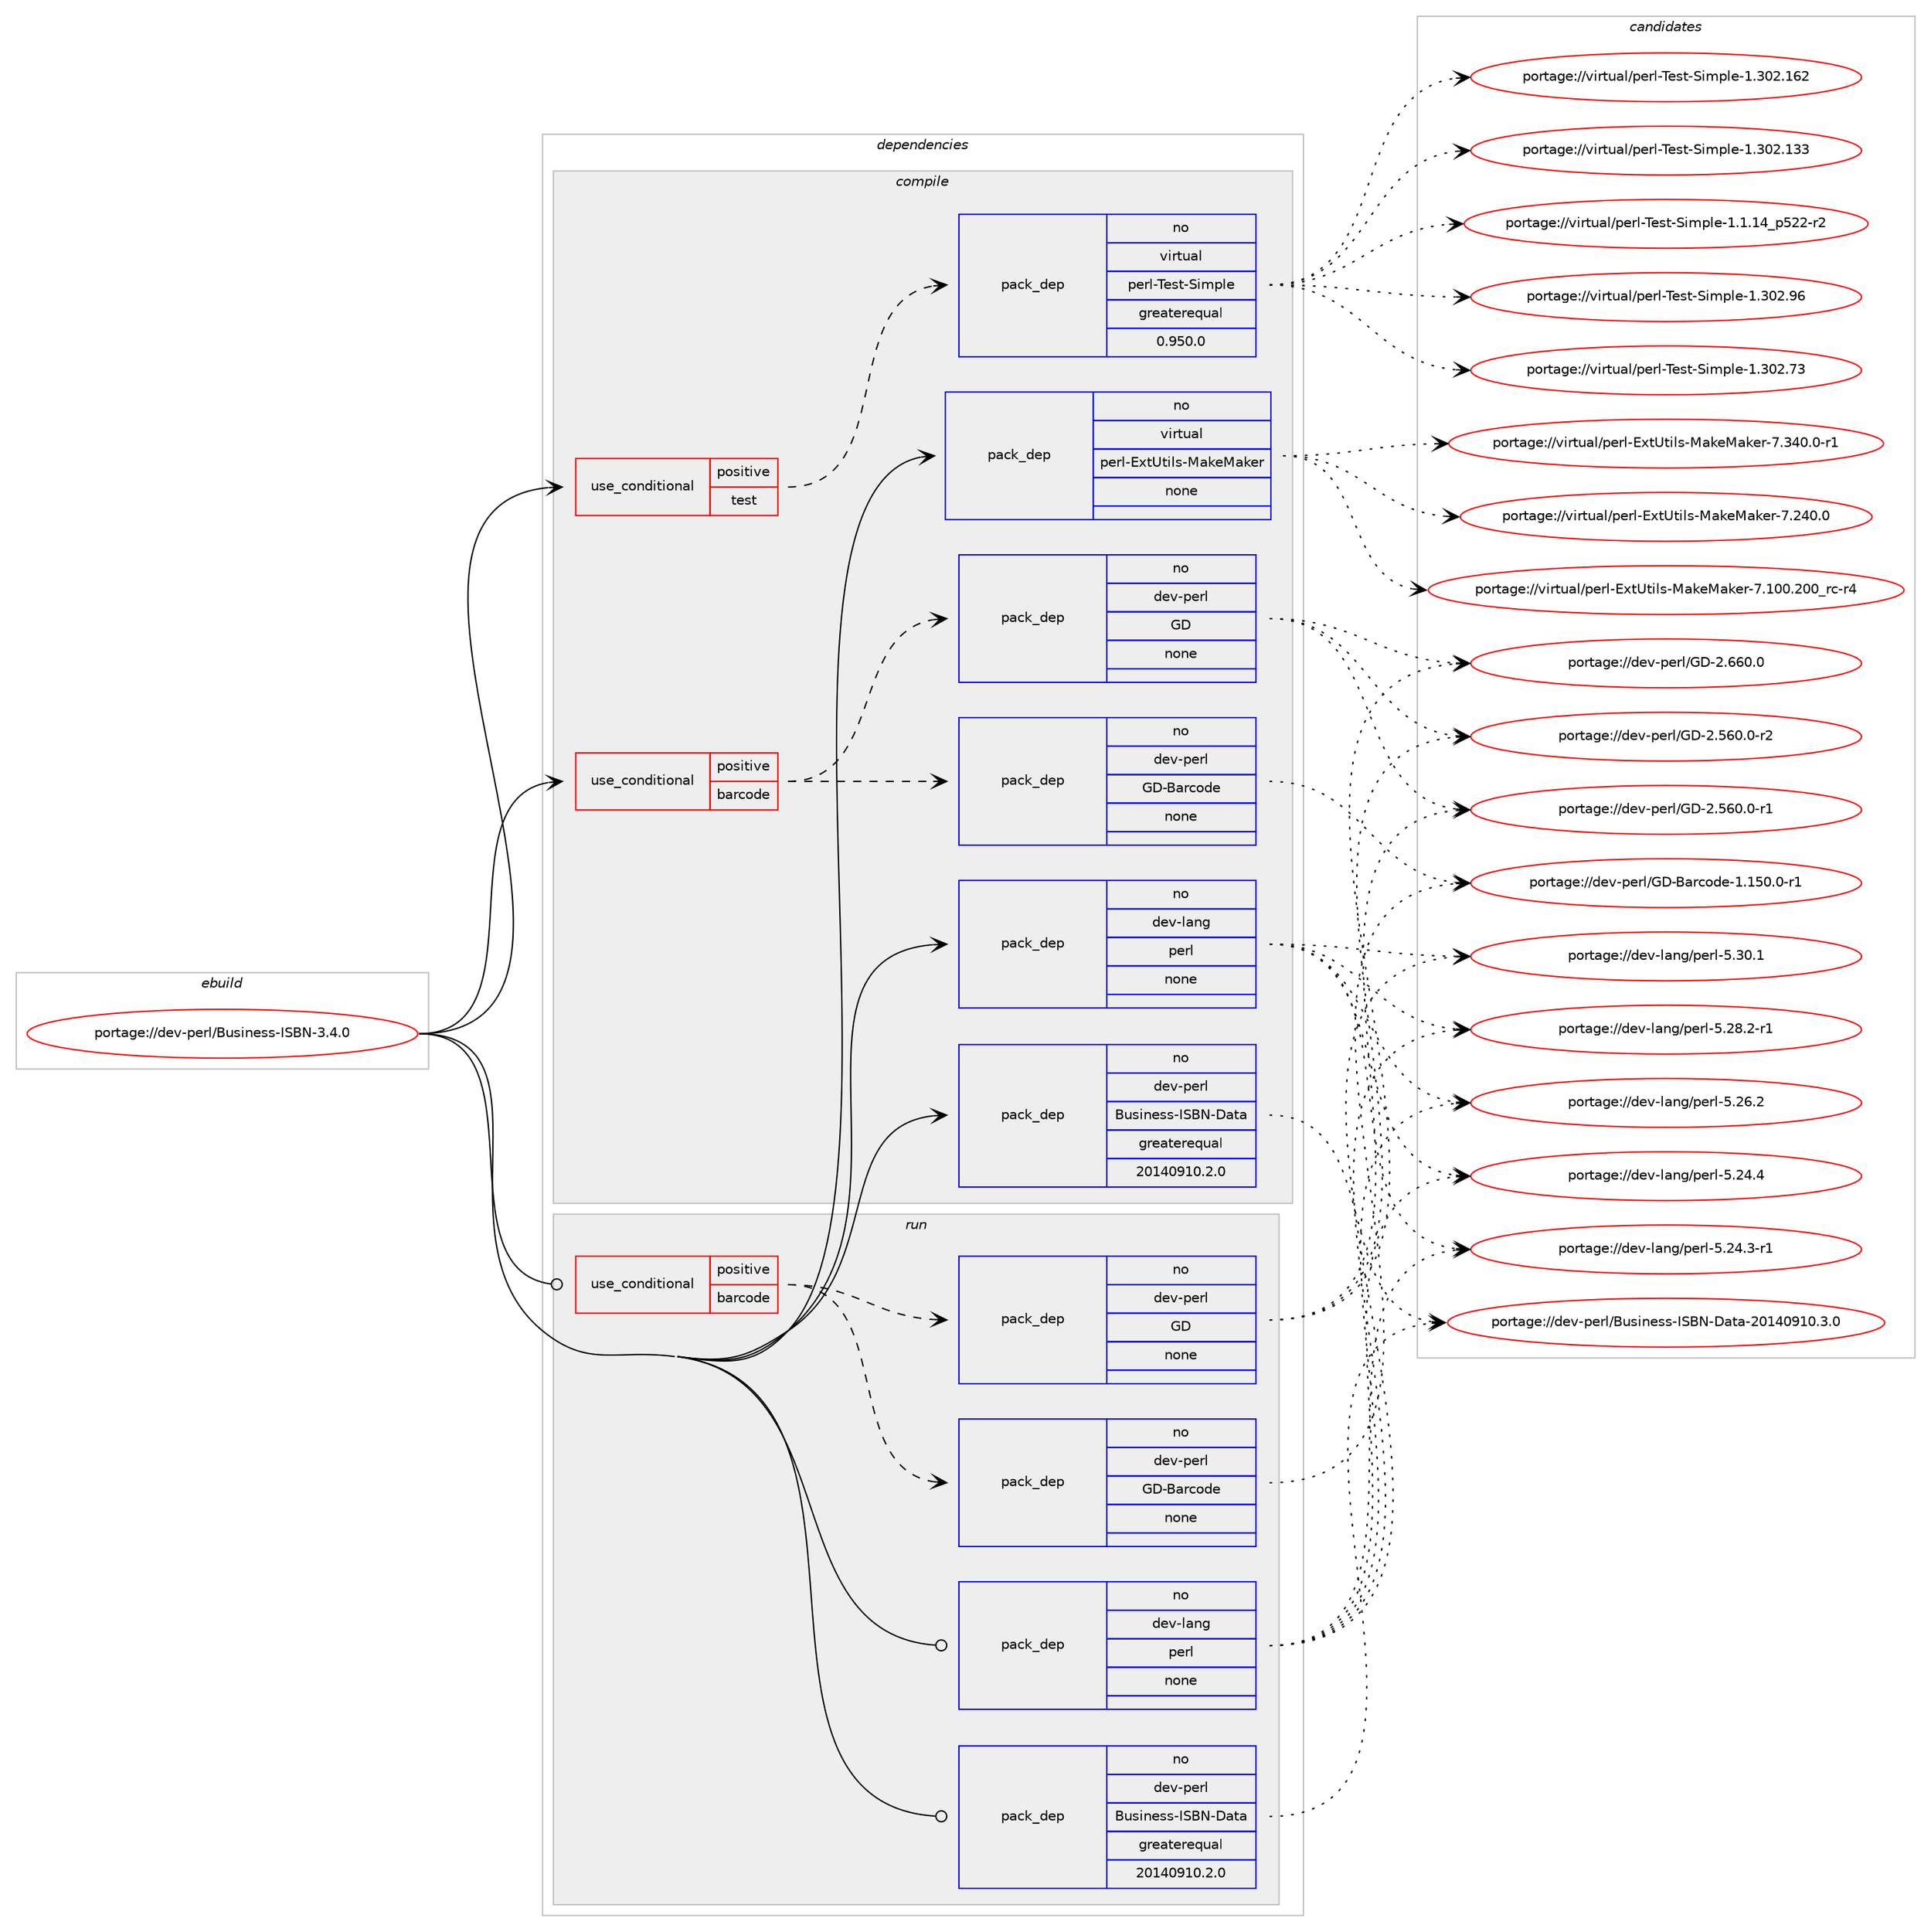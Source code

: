 digraph prolog {

# *************
# Graph options
# *************

newrank=true;
concentrate=true;
compound=true;
graph [rankdir=LR,fontname=Helvetica,fontsize=10,ranksep=1.5];#, ranksep=2.5, nodesep=0.2];
edge  [arrowhead=vee];
node  [fontname=Helvetica,fontsize=10];

# **********
# The ebuild
# **********

subgraph cluster_leftcol {
color=gray;
rank=same;
label=<<i>ebuild</i>>;
id [label="portage://dev-perl/Business-ISBN-3.4.0", color=red, width=4, href="../dev-perl/Business-ISBN-3.4.0.svg"];
}

# ****************
# The dependencies
# ****************

subgraph cluster_midcol {
color=gray;
label=<<i>dependencies</i>>;
subgraph cluster_compile {
fillcolor="#eeeeee";
style=filled;
label=<<i>compile</i>>;
subgraph cond122673 {
dependency499490 [label=<<TABLE BORDER="0" CELLBORDER="1" CELLSPACING="0" CELLPADDING="4"><TR><TD ROWSPAN="3" CELLPADDING="10">use_conditional</TD></TR><TR><TD>positive</TD></TR><TR><TD>barcode</TD></TR></TABLE>>, shape=none, color=red];
subgraph pack371714 {
dependency499491 [label=<<TABLE BORDER="0" CELLBORDER="1" CELLSPACING="0" CELLPADDING="4" WIDTH="220"><TR><TD ROWSPAN="6" CELLPADDING="30">pack_dep</TD></TR><TR><TD WIDTH="110">no</TD></TR><TR><TD>dev-perl</TD></TR><TR><TD>GD-Barcode</TD></TR><TR><TD>none</TD></TR><TR><TD></TD></TR></TABLE>>, shape=none, color=blue];
}
dependency499490:e -> dependency499491:w [weight=20,style="dashed",arrowhead="vee"];
subgraph pack371715 {
dependency499492 [label=<<TABLE BORDER="0" CELLBORDER="1" CELLSPACING="0" CELLPADDING="4" WIDTH="220"><TR><TD ROWSPAN="6" CELLPADDING="30">pack_dep</TD></TR><TR><TD WIDTH="110">no</TD></TR><TR><TD>dev-perl</TD></TR><TR><TD>GD</TD></TR><TR><TD>none</TD></TR><TR><TD></TD></TR></TABLE>>, shape=none, color=blue];
}
dependency499490:e -> dependency499492:w [weight=20,style="dashed",arrowhead="vee"];
}
id:e -> dependency499490:w [weight=20,style="solid",arrowhead="vee"];
subgraph cond122674 {
dependency499493 [label=<<TABLE BORDER="0" CELLBORDER="1" CELLSPACING="0" CELLPADDING="4"><TR><TD ROWSPAN="3" CELLPADDING="10">use_conditional</TD></TR><TR><TD>positive</TD></TR><TR><TD>test</TD></TR></TABLE>>, shape=none, color=red];
subgraph pack371716 {
dependency499494 [label=<<TABLE BORDER="0" CELLBORDER="1" CELLSPACING="0" CELLPADDING="4" WIDTH="220"><TR><TD ROWSPAN="6" CELLPADDING="30">pack_dep</TD></TR><TR><TD WIDTH="110">no</TD></TR><TR><TD>virtual</TD></TR><TR><TD>perl-Test-Simple</TD></TR><TR><TD>greaterequal</TD></TR><TR><TD>0.950.0</TD></TR></TABLE>>, shape=none, color=blue];
}
dependency499493:e -> dependency499494:w [weight=20,style="dashed",arrowhead="vee"];
}
id:e -> dependency499493:w [weight=20,style="solid",arrowhead="vee"];
subgraph pack371717 {
dependency499495 [label=<<TABLE BORDER="0" CELLBORDER="1" CELLSPACING="0" CELLPADDING="4" WIDTH="220"><TR><TD ROWSPAN="6" CELLPADDING="30">pack_dep</TD></TR><TR><TD WIDTH="110">no</TD></TR><TR><TD>dev-lang</TD></TR><TR><TD>perl</TD></TR><TR><TD>none</TD></TR><TR><TD></TD></TR></TABLE>>, shape=none, color=blue];
}
id:e -> dependency499495:w [weight=20,style="solid",arrowhead="vee"];
subgraph pack371718 {
dependency499496 [label=<<TABLE BORDER="0" CELLBORDER="1" CELLSPACING="0" CELLPADDING="4" WIDTH="220"><TR><TD ROWSPAN="6" CELLPADDING="30">pack_dep</TD></TR><TR><TD WIDTH="110">no</TD></TR><TR><TD>dev-perl</TD></TR><TR><TD>Business-ISBN-Data</TD></TR><TR><TD>greaterequal</TD></TR><TR><TD>20140910.2.0</TD></TR></TABLE>>, shape=none, color=blue];
}
id:e -> dependency499496:w [weight=20,style="solid",arrowhead="vee"];
subgraph pack371719 {
dependency499497 [label=<<TABLE BORDER="0" CELLBORDER="1" CELLSPACING="0" CELLPADDING="4" WIDTH="220"><TR><TD ROWSPAN="6" CELLPADDING="30">pack_dep</TD></TR><TR><TD WIDTH="110">no</TD></TR><TR><TD>virtual</TD></TR><TR><TD>perl-ExtUtils-MakeMaker</TD></TR><TR><TD>none</TD></TR><TR><TD></TD></TR></TABLE>>, shape=none, color=blue];
}
id:e -> dependency499497:w [weight=20,style="solid",arrowhead="vee"];
}
subgraph cluster_compileandrun {
fillcolor="#eeeeee";
style=filled;
label=<<i>compile and run</i>>;
}
subgraph cluster_run {
fillcolor="#eeeeee";
style=filled;
label=<<i>run</i>>;
subgraph cond122675 {
dependency499498 [label=<<TABLE BORDER="0" CELLBORDER="1" CELLSPACING="0" CELLPADDING="4"><TR><TD ROWSPAN="3" CELLPADDING="10">use_conditional</TD></TR><TR><TD>positive</TD></TR><TR><TD>barcode</TD></TR></TABLE>>, shape=none, color=red];
subgraph pack371720 {
dependency499499 [label=<<TABLE BORDER="0" CELLBORDER="1" CELLSPACING="0" CELLPADDING="4" WIDTH="220"><TR><TD ROWSPAN="6" CELLPADDING="30">pack_dep</TD></TR><TR><TD WIDTH="110">no</TD></TR><TR><TD>dev-perl</TD></TR><TR><TD>GD-Barcode</TD></TR><TR><TD>none</TD></TR><TR><TD></TD></TR></TABLE>>, shape=none, color=blue];
}
dependency499498:e -> dependency499499:w [weight=20,style="dashed",arrowhead="vee"];
subgraph pack371721 {
dependency499500 [label=<<TABLE BORDER="0" CELLBORDER="1" CELLSPACING="0" CELLPADDING="4" WIDTH="220"><TR><TD ROWSPAN="6" CELLPADDING="30">pack_dep</TD></TR><TR><TD WIDTH="110">no</TD></TR><TR><TD>dev-perl</TD></TR><TR><TD>GD</TD></TR><TR><TD>none</TD></TR><TR><TD></TD></TR></TABLE>>, shape=none, color=blue];
}
dependency499498:e -> dependency499500:w [weight=20,style="dashed",arrowhead="vee"];
}
id:e -> dependency499498:w [weight=20,style="solid",arrowhead="odot"];
subgraph pack371722 {
dependency499501 [label=<<TABLE BORDER="0" CELLBORDER="1" CELLSPACING="0" CELLPADDING="4" WIDTH="220"><TR><TD ROWSPAN="6" CELLPADDING="30">pack_dep</TD></TR><TR><TD WIDTH="110">no</TD></TR><TR><TD>dev-lang</TD></TR><TR><TD>perl</TD></TR><TR><TD>none</TD></TR><TR><TD></TD></TR></TABLE>>, shape=none, color=blue];
}
id:e -> dependency499501:w [weight=20,style="solid",arrowhead="odot"];
subgraph pack371723 {
dependency499502 [label=<<TABLE BORDER="0" CELLBORDER="1" CELLSPACING="0" CELLPADDING="4" WIDTH="220"><TR><TD ROWSPAN="6" CELLPADDING="30">pack_dep</TD></TR><TR><TD WIDTH="110">no</TD></TR><TR><TD>dev-perl</TD></TR><TR><TD>Business-ISBN-Data</TD></TR><TR><TD>greaterequal</TD></TR><TR><TD>20140910.2.0</TD></TR></TABLE>>, shape=none, color=blue];
}
id:e -> dependency499502:w [weight=20,style="solid",arrowhead="odot"];
}
}

# **************
# The candidates
# **************

subgraph cluster_choices {
rank=same;
color=gray;
label=<<i>candidates</i>>;

subgraph choice371714 {
color=black;
nodesep=1;
choice100101118451121011141084771684566971149911110010145494649534846484511449 [label="portage://dev-perl/GD-Barcode-1.150.0-r1", color=red, width=4,href="../dev-perl/GD-Barcode-1.150.0-r1.svg"];
dependency499491:e -> choice100101118451121011141084771684566971149911110010145494649534846484511449:w [style=dotted,weight="100"];
}
subgraph choice371715 {
color=black;
nodesep=1;
choice100101118451121011141084771684550465454484648 [label="portage://dev-perl/GD-2.660.0", color=red, width=4,href="../dev-perl/GD-2.660.0.svg"];
choice1001011184511210111410847716845504653544846484511450 [label="portage://dev-perl/GD-2.560.0-r2", color=red, width=4,href="../dev-perl/GD-2.560.0-r2.svg"];
choice1001011184511210111410847716845504653544846484511449 [label="portage://dev-perl/GD-2.560.0-r1", color=red, width=4,href="../dev-perl/GD-2.560.0-r1.svg"];
dependency499492:e -> choice100101118451121011141084771684550465454484648:w [style=dotted,weight="100"];
dependency499492:e -> choice1001011184511210111410847716845504653544846484511450:w [style=dotted,weight="100"];
dependency499492:e -> choice1001011184511210111410847716845504653544846484511449:w [style=dotted,weight="100"];
}
subgraph choice371716 {
color=black;
nodesep=1;
choice118105114116117971084711210111410845841011151164583105109112108101454946514850465754 [label="portage://virtual/perl-Test-Simple-1.302.96", color=red, width=4,href="../virtual/perl-Test-Simple-1.302.96.svg"];
choice118105114116117971084711210111410845841011151164583105109112108101454946514850465551 [label="portage://virtual/perl-Test-Simple-1.302.73", color=red, width=4,href="../virtual/perl-Test-Simple-1.302.73.svg"];
choice11810511411611797108471121011141084584101115116458310510911210810145494651485046495450 [label="portage://virtual/perl-Test-Simple-1.302.162", color=red, width=4,href="../virtual/perl-Test-Simple-1.302.162.svg"];
choice11810511411611797108471121011141084584101115116458310510911210810145494651485046495151 [label="portage://virtual/perl-Test-Simple-1.302.133", color=red, width=4,href="../virtual/perl-Test-Simple-1.302.133.svg"];
choice11810511411611797108471121011141084584101115116458310510911210810145494649464952951125350504511450 [label="portage://virtual/perl-Test-Simple-1.1.14_p522-r2", color=red, width=4,href="../virtual/perl-Test-Simple-1.1.14_p522-r2.svg"];
dependency499494:e -> choice118105114116117971084711210111410845841011151164583105109112108101454946514850465754:w [style=dotted,weight="100"];
dependency499494:e -> choice118105114116117971084711210111410845841011151164583105109112108101454946514850465551:w [style=dotted,weight="100"];
dependency499494:e -> choice11810511411611797108471121011141084584101115116458310510911210810145494651485046495450:w [style=dotted,weight="100"];
dependency499494:e -> choice11810511411611797108471121011141084584101115116458310510911210810145494651485046495151:w [style=dotted,weight="100"];
dependency499494:e -> choice11810511411611797108471121011141084584101115116458310510911210810145494649464952951125350504511450:w [style=dotted,weight="100"];
}
subgraph choice371717 {
color=black;
nodesep=1;
choice10010111845108971101034711210111410845534651484649 [label="portage://dev-lang/perl-5.30.1", color=red, width=4,href="../dev-lang/perl-5.30.1.svg"];
choice100101118451089711010347112101114108455346505646504511449 [label="portage://dev-lang/perl-5.28.2-r1", color=red, width=4,href="../dev-lang/perl-5.28.2-r1.svg"];
choice10010111845108971101034711210111410845534650544650 [label="portage://dev-lang/perl-5.26.2", color=red, width=4,href="../dev-lang/perl-5.26.2.svg"];
choice10010111845108971101034711210111410845534650524652 [label="portage://dev-lang/perl-5.24.4", color=red, width=4,href="../dev-lang/perl-5.24.4.svg"];
choice100101118451089711010347112101114108455346505246514511449 [label="portage://dev-lang/perl-5.24.3-r1", color=red, width=4,href="../dev-lang/perl-5.24.3-r1.svg"];
dependency499495:e -> choice10010111845108971101034711210111410845534651484649:w [style=dotted,weight="100"];
dependency499495:e -> choice100101118451089711010347112101114108455346505646504511449:w [style=dotted,weight="100"];
dependency499495:e -> choice10010111845108971101034711210111410845534650544650:w [style=dotted,weight="100"];
dependency499495:e -> choice10010111845108971101034711210111410845534650524652:w [style=dotted,weight="100"];
dependency499495:e -> choice100101118451089711010347112101114108455346505246514511449:w [style=dotted,weight="100"];
}
subgraph choice371718 {
color=black;
nodesep=1;
choice10010111845112101114108476611711510511010111511545738366784568971169745504849524857494846514648 [label="portage://dev-perl/Business-ISBN-Data-20140910.3.0", color=red, width=4,href="../dev-perl/Business-ISBN-Data-20140910.3.0.svg"];
dependency499496:e -> choice10010111845112101114108476611711510511010111511545738366784568971169745504849524857494846514648:w [style=dotted,weight="100"];
}
subgraph choice371719 {
color=black;
nodesep=1;
choice1181051141161179710847112101114108456912011685116105108115457797107101779710710111445554651524846484511449 [label="portage://virtual/perl-ExtUtils-MakeMaker-7.340.0-r1", color=red, width=4,href="../virtual/perl-ExtUtils-MakeMaker-7.340.0-r1.svg"];
choice118105114116117971084711210111410845691201168511610510811545779710710177971071011144555465052484648 [label="portage://virtual/perl-ExtUtils-MakeMaker-7.240.0", color=red, width=4,href="../virtual/perl-ExtUtils-MakeMaker-7.240.0.svg"];
choice118105114116117971084711210111410845691201168511610510811545779710710177971071011144555464948484650484895114994511452 [label="portage://virtual/perl-ExtUtils-MakeMaker-7.100.200_rc-r4", color=red, width=4,href="../virtual/perl-ExtUtils-MakeMaker-7.100.200_rc-r4.svg"];
dependency499497:e -> choice1181051141161179710847112101114108456912011685116105108115457797107101779710710111445554651524846484511449:w [style=dotted,weight="100"];
dependency499497:e -> choice118105114116117971084711210111410845691201168511610510811545779710710177971071011144555465052484648:w [style=dotted,weight="100"];
dependency499497:e -> choice118105114116117971084711210111410845691201168511610510811545779710710177971071011144555464948484650484895114994511452:w [style=dotted,weight="100"];
}
subgraph choice371720 {
color=black;
nodesep=1;
choice100101118451121011141084771684566971149911110010145494649534846484511449 [label="portage://dev-perl/GD-Barcode-1.150.0-r1", color=red, width=4,href="../dev-perl/GD-Barcode-1.150.0-r1.svg"];
dependency499499:e -> choice100101118451121011141084771684566971149911110010145494649534846484511449:w [style=dotted,weight="100"];
}
subgraph choice371721 {
color=black;
nodesep=1;
choice100101118451121011141084771684550465454484648 [label="portage://dev-perl/GD-2.660.0", color=red, width=4,href="../dev-perl/GD-2.660.0.svg"];
choice1001011184511210111410847716845504653544846484511450 [label="portage://dev-perl/GD-2.560.0-r2", color=red, width=4,href="../dev-perl/GD-2.560.0-r2.svg"];
choice1001011184511210111410847716845504653544846484511449 [label="portage://dev-perl/GD-2.560.0-r1", color=red, width=4,href="../dev-perl/GD-2.560.0-r1.svg"];
dependency499500:e -> choice100101118451121011141084771684550465454484648:w [style=dotted,weight="100"];
dependency499500:e -> choice1001011184511210111410847716845504653544846484511450:w [style=dotted,weight="100"];
dependency499500:e -> choice1001011184511210111410847716845504653544846484511449:w [style=dotted,weight="100"];
}
subgraph choice371722 {
color=black;
nodesep=1;
choice10010111845108971101034711210111410845534651484649 [label="portage://dev-lang/perl-5.30.1", color=red, width=4,href="../dev-lang/perl-5.30.1.svg"];
choice100101118451089711010347112101114108455346505646504511449 [label="portage://dev-lang/perl-5.28.2-r1", color=red, width=4,href="../dev-lang/perl-5.28.2-r1.svg"];
choice10010111845108971101034711210111410845534650544650 [label="portage://dev-lang/perl-5.26.2", color=red, width=4,href="../dev-lang/perl-5.26.2.svg"];
choice10010111845108971101034711210111410845534650524652 [label="portage://dev-lang/perl-5.24.4", color=red, width=4,href="../dev-lang/perl-5.24.4.svg"];
choice100101118451089711010347112101114108455346505246514511449 [label="portage://dev-lang/perl-5.24.3-r1", color=red, width=4,href="../dev-lang/perl-5.24.3-r1.svg"];
dependency499501:e -> choice10010111845108971101034711210111410845534651484649:w [style=dotted,weight="100"];
dependency499501:e -> choice100101118451089711010347112101114108455346505646504511449:w [style=dotted,weight="100"];
dependency499501:e -> choice10010111845108971101034711210111410845534650544650:w [style=dotted,weight="100"];
dependency499501:e -> choice10010111845108971101034711210111410845534650524652:w [style=dotted,weight="100"];
dependency499501:e -> choice100101118451089711010347112101114108455346505246514511449:w [style=dotted,weight="100"];
}
subgraph choice371723 {
color=black;
nodesep=1;
choice10010111845112101114108476611711510511010111511545738366784568971169745504849524857494846514648 [label="portage://dev-perl/Business-ISBN-Data-20140910.3.0", color=red, width=4,href="../dev-perl/Business-ISBN-Data-20140910.3.0.svg"];
dependency499502:e -> choice10010111845112101114108476611711510511010111511545738366784568971169745504849524857494846514648:w [style=dotted,weight="100"];
}
}

}

